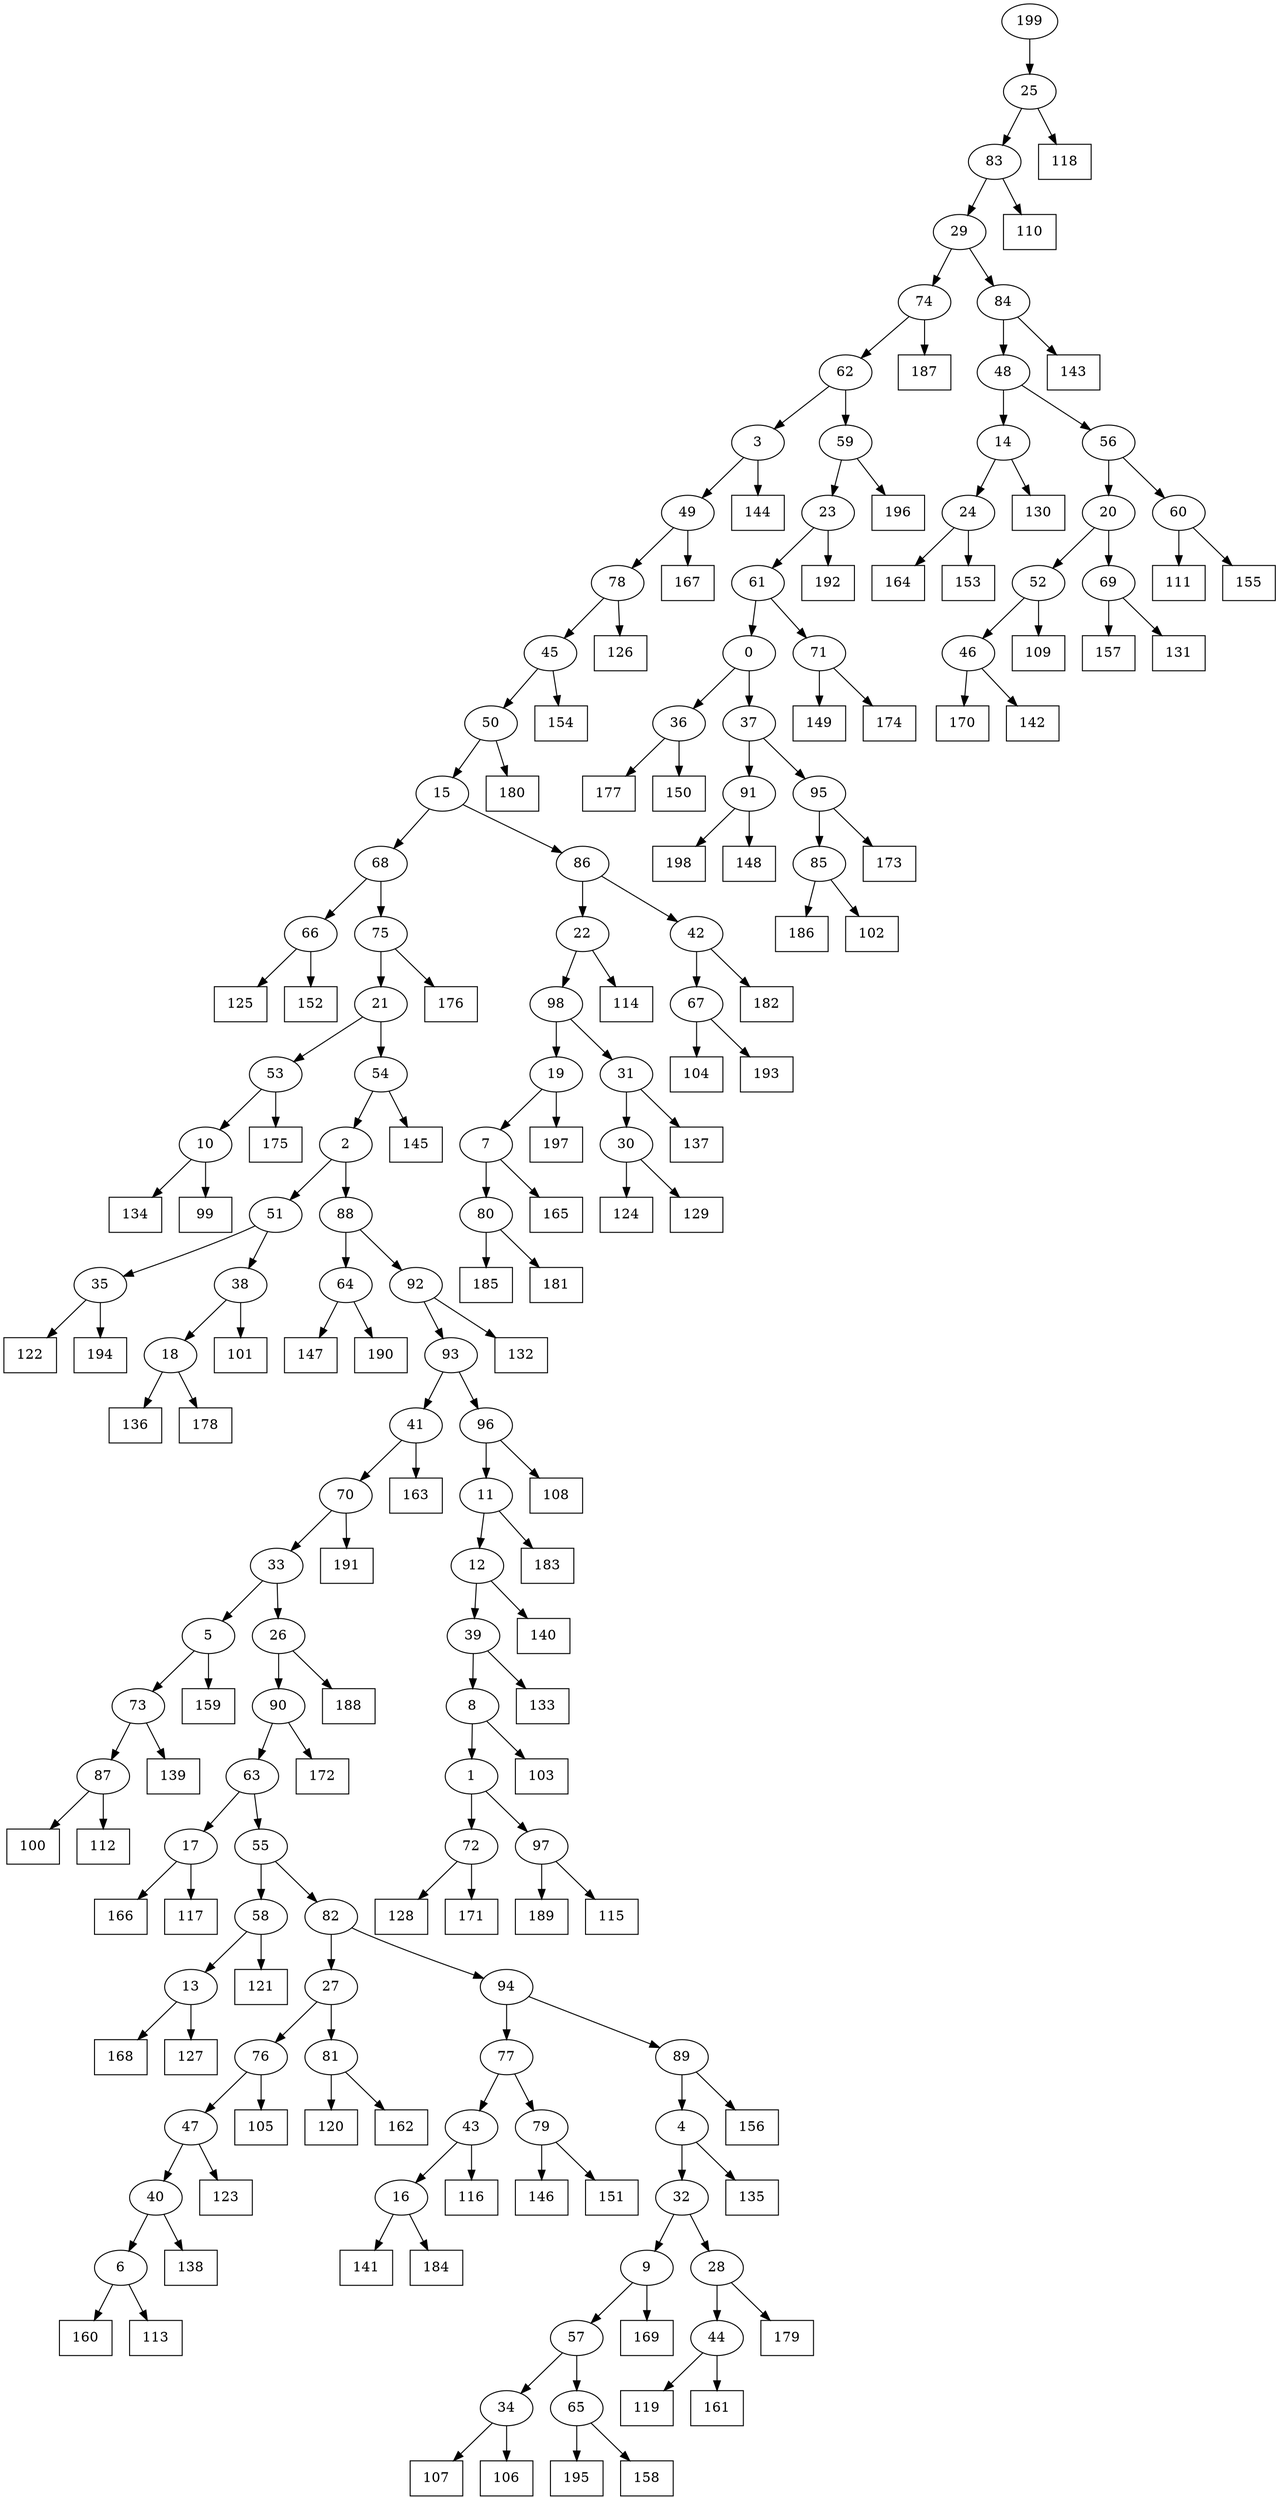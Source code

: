 digraph G {
0[label="0"];
1[label="1"];
2[label="2"];
3[label="3"];
4[label="4"];
5[label="5"];
6[label="6"];
7[label="7"];
8[label="8"];
9[label="9"];
10[label="10"];
11[label="11"];
12[label="12"];
13[label="13"];
14[label="14"];
15[label="15"];
16[label="16"];
17[label="17"];
18[label="18"];
19[label="19"];
20[label="20"];
21[label="21"];
22[label="22"];
23[label="23"];
24[label="24"];
25[label="25"];
26[label="26"];
27[label="27"];
28[label="28"];
29[label="29"];
30[label="30"];
31[label="31"];
32[label="32"];
33[label="33"];
34[label="34"];
35[label="35"];
36[label="36"];
37[label="37"];
38[label="38"];
39[label="39"];
40[label="40"];
41[label="41"];
42[label="42"];
43[label="43"];
44[label="44"];
45[label="45"];
46[label="46"];
47[label="47"];
48[label="48"];
49[label="49"];
50[label="50"];
51[label="51"];
52[label="52"];
53[label="53"];
54[label="54"];
55[label="55"];
56[label="56"];
57[label="57"];
58[label="58"];
59[label="59"];
60[label="60"];
61[label="61"];
62[label="62"];
63[label="63"];
64[label="64"];
65[label="65"];
66[label="66"];
67[label="67"];
68[label="68"];
69[label="69"];
70[label="70"];
71[label="71"];
72[label="72"];
73[label="73"];
74[label="74"];
75[label="75"];
76[label="76"];
77[label="77"];
78[label="78"];
79[label="79"];
80[label="80"];
81[label="81"];
82[label="82"];
83[label="83"];
84[label="84"];
85[label="85"];
86[label="86"];
87[label="87"];
88[label="88"];
89[label="89"];
90[label="90"];
91[label="91"];
92[label="92"];
93[label="93"];
94[label="94"];
95[label="95"];
96[label="96"];
97[label="97"];
98[label="98"];
99[shape=box,label="191"];
100[shape=box,label="168"];
101[shape=box,label="166"];
102[shape=box,label="130"];
103[shape=box,label="173"];
104[shape=box,label="122"];
105[shape=box,label="136"];
106[shape=box,label="125"];
107[shape=box,label="185"];
108[shape=box,label="169"];
109[shape=box,label="189"];
110[shape=box,label="198"];
111[shape=box,label="109"];
112[shape=box,label="160"];
113[shape=box,label="140"];
114[shape=box,label="141"];
115[shape=box,label="188"];
116[shape=box,label="156"];
117[shape=box,label="197"];
118[shape=box,label="145"];
119[shape=box,label="149"];
120[shape=box,label="139"];
121[shape=box,label="104"];
122[shape=box,label="124"];
123[shape=box,label="186"];
124[shape=box,label="148"];
125[shape=box,label="119"];
126[shape=box,label="132"];
127[shape=box,label="116"];
128[shape=box,label="174"];
129[shape=box,label="180"];
130[shape=box,label="129"];
131[shape=box,label="138"];
132[shape=box,label="103"];
133[shape=box,label="110"];
134[shape=box,label="176"];
135[shape=box,label="143"];
136[shape=box,label="154"];
137[shape=box,label="135"];
138[shape=box,label="115"];
139[shape=box,label="114"];
140[shape=box,label="157"];
141[shape=box,label="183"];
142[shape=box,label="121"];
143[shape=box,label="111"];
144[shape=box,label="100"];
145[shape=box,label="161"];
146[shape=box,label="196"];
147[shape=box,label="147"];
148[shape=box,label="159"];
149[shape=box,label="190"];
150[shape=box,label="126"];
151[shape=box,label="182"];
152[shape=box,label="195"];
153[shape=box,label="187"];
154[shape=box,label="134"];
155[shape=box,label="127"];
156[shape=box,label="164"];
157[shape=box,label="165"];
158[shape=box,label="133"];
159[shape=box,label="105"];
160[shape=box,label="117"];
161[shape=box,label="170"];
162[shape=box,label="172"];
163[shape=box,label="167"];
164[shape=box,label="120"];
165[shape=box,label="146"];
166[shape=box,label="144"];
167[shape=box,label="123"];
168[shape=box,label="131"];
169[shape=box,label="152"];
170[shape=box,label="112"];
171[shape=box,label="181"];
172[shape=box,label="128"];
173[shape=box,label="142"];
174[shape=box,label="107"];
175[shape=box,label="178"];
176[shape=box,label="192"];
177[shape=box,label="153"];
178[shape=box,label="179"];
179[shape=box,label="137"];
180[shape=box,label="99"];
181[shape=box,label="106"];
182[shape=box,label="171"];
183[shape=box,label="158"];
184[shape=box,label="193"];
185[shape=box,label="163"];
186[shape=box,label="102"];
187[shape=box,label="194"];
188[shape=box,label="101"];
189[shape=box,label="113"];
190[shape=box,label="108"];
191[shape=box,label="162"];
192[shape=box,label="155"];
193[shape=box,label="175"];
194[shape=box,label="184"];
195[shape=box,label="151"];
196[shape=box,label="177"];
197[shape=box,label="118"];
198[shape=box,label="150"];
199[label="199"];
58->142 ;
71->128 ;
13->100 ;
17->160 ;
95->103 ;
9->108 ;
70->99 ;
23->176 ;
48->14 ;
67->184 ;
79->195 ;
92->126 ;
85->123 ;
42->67 ;
67->121 ;
88->64 ;
35->187 ;
47->167 ;
80->171 ;
26->115 ;
44->125 ;
58->13 ;
46->173 ;
34->174 ;
64->147 ;
74->62 ;
44->145 ;
24->177 ;
91->124 ;
21->54 ;
96->190 ;
36->198 ;
30->130 ;
49->163 ;
40->131 ;
69->168 ;
7->157 ;
73->87 ;
87->144 ;
64->149 ;
69->140 ;
54->118 ;
46->161 ;
6->112 ;
71->119 ;
19->117 ;
90->162 ;
81->164 ;
19->7 ;
8->1 ;
52->46 ;
89->4 ;
4->137 ;
53->193 ;
26->90 ;
20->69 ;
39->158 ;
14->102 ;
38->188 ;
80->107 ;
60->192 ;
65->152 ;
25->83 ;
63->55 ;
78->45 ;
68->66 ;
73->120 ;
66->106 ;
55->58 ;
77->79 ;
79->165 ;
98->19 ;
78->150 ;
82->94 ;
63->17 ;
17->101 ;
93->41 ;
29->74 ;
74->153 ;
7->80 ;
45->50 ;
92->93 ;
75->21 ;
21->53 ;
18->175 ;
51->38 ;
93->96 ;
22->98 ;
62->3 ;
24->156 ;
75->134 ;
3->166 ;
31->30 ;
42->151 ;
1->72 ;
94->77 ;
5->73 ;
16->114 ;
83->133 ;
33->5 ;
5->148 ;
94->89 ;
31->179 ;
97->109 ;
84->135 ;
56->20 ;
62->59 ;
50->129 ;
55->82 ;
33->26 ;
12->113 ;
60->143 ;
65->183 ;
98->31 ;
49->78 ;
85->186 ;
54->2 ;
57->34 ;
34->181 ;
90->63 ;
82->27 ;
6->189 ;
13->155 ;
27->81 ;
81->191 ;
66->169 ;
4->32 ;
32->9 ;
41->185 ;
86->22 ;
22->139 ;
15->68 ;
68->75 ;
28->44 ;
41->70 ;
70->33 ;
76->47 ;
52->111 ;
51->35 ;
35->104 ;
50->15 ;
48->56 ;
39->8 ;
20->52 ;
10->180 ;
2->51 ;
43->16 ;
16->194 ;
14->24 ;
83->29 ;
87->170 ;
1->97 ;
97->138 ;
9->57 ;
57->65 ;
8->132 ;
47->40 ;
40->6 ;
59->146 ;
3->49 ;
53->10 ;
10->154 ;
89->116 ;
15->86 ;
86->42 ;
37->95 ;
95->85 ;
61->0 ;
11->12 ;
96->11 ;
11->141 ;
12->39 ;
59->23 ;
72->182 ;
27->76 ;
76->159 ;
88->92 ;
0->36 ;
36->196 ;
2->88 ;
32->28 ;
28->178 ;
30->122 ;
38->18 ;
18->105 ;
199->25 ;
25->197 ;
45->136 ;
77->43 ;
43->127 ;
0->37 ;
37->91 ;
91->110 ;
72->172 ;
29->84 ;
84->48 ;
56->60 ;
23->61 ;
61->71 ;
}
